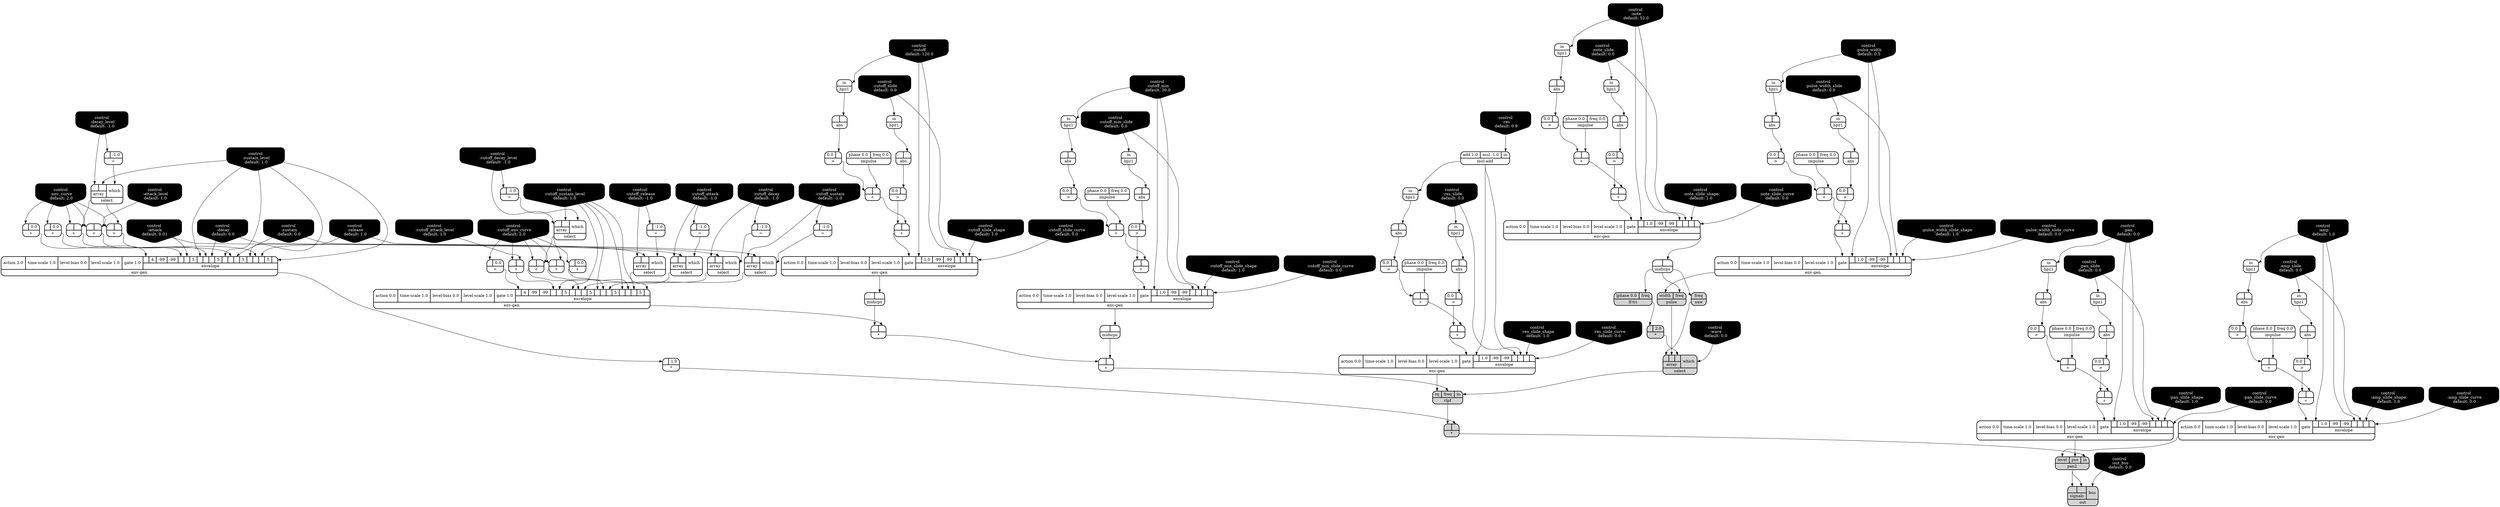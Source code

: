 digraph synthdef {
80 [label = "{{ <b> |<a> } |<__UG_NAME__>* }" style="bold, rounded" shape=record rankdir=LR];
118 [label = "{{ <b> |<a> 2.0} |<__UG_NAME__>* }" style="filled, bold, rounded"  shape=record rankdir=LR];
138 [label = "{{ <b> |<a> 1.0} |<__UG_NAME__>* }" style="bold, rounded" shape=record rankdir=LR];
146 [label = "{{ <b> |<a> } |<__UG_NAME__>* }" style="filled, bold, rounded"  shape=record rankdir=LR];
47 [label = "{{ <b> |<a> 0.0} |<__UG_NAME__>+ }" style="bold, rounded" shape=record rankdir=LR];
54 [label = "{{ <b> |<a> } |<__UG_NAME__>+ }" style="bold, rounded" shape=record rankdir=LR];
58 [label = "{{ <b> |<a> } |<__UG_NAME__>+ }" style="bold, rounded" shape=record rankdir=LR];
67 [label = "{{ <b> |<a> 0.0} |<__UG_NAME__>+ }" style="bold, rounded" shape=record rankdir=LR];
68 [label = "{{ <b> |<a> } |<__UG_NAME__>+ }" style="bold, rounded" shape=record rankdir=LR];
72 [label = "{{ <b> |<a> } |<__UG_NAME__>+ }" style="bold, rounded" shape=record rankdir=LR];
75 [label = "{{ <b> |<a> } |<__UG_NAME__>+ }" style="bold, rounded" shape=record rankdir=LR];
78 [label = "{{ <b> |<a> 0.0} |<__UG_NAME__>+ }" style="bold, rounded" shape=record rankdir=LR];
81 [label = "{{ <b> |<a> 0.0} |<__UG_NAME__>+ }" style="bold, rounded" shape=record rankdir=LR];
89 [label = "{{ <b> |<a> } |<__UG_NAME__>+ }" style="bold, rounded" shape=record rankdir=LR];
90 [label = "{{ <b> |<a> } |<__UG_NAME__>+ }" style="bold, rounded" shape=record rankdir=LR];
99 [label = "{{ <b> |<a> } |<__UG_NAME__>+ }" style="bold, rounded" shape=record rankdir=LR];
103 [label = "{{ <b> |<a> } |<__UG_NAME__>+ }" style="bold, rounded" shape=record rankdir=LR];
109 [label = "{{ <b> |<a> } |<__UG_NAME__>+ }" style="bold, rounded" shape=record rankdir=LR];
112 [label = "{{ <b> |<a> } |<__UG_NAME__>+ }" style="bold, rounded" shape=record rankdir=LR];
126 [label = "{{ <b> |<a> } |<__UG_NAME__>+ }" style="bold, rounded" shape=record rankdir=LR];
130 [label = "{{ <b> |<a> } |<__UG_NAME__>+ }" style="bold, rounded" shape=record rankdir=LR];
131 [label = "{{ <b> |<a> } |<__UG_NAME__>+ }" style="bold, rounded" shape=record rankdir=LR];
134 [label = "{{ <b> |<a> } |<__UG_NAME__>+ }" style="bold, rounded" shape=record rankdir=LR];
135 [label = "{{ <b> |<a> } |<__UG_NAME__>+ }" style="bold, rounded" shape=record rankdir=LR];
136 [label = "{{ <b> |<a> } |<__UG_NAME__>+ }" style="bold, rounded" shape=record rankdir=LR];
140 [label = "{{ <b> |<a> } |<__UG_NAME__>+ }" style="bold, rounded" shape=record rankdir=LR];
143 [label = "{{ <b> |<a> } |<__UG_NAME__>+ }" style="bold, rounded" shape=record rankdir=LR];
148 [label = "{{ <b> |<a> } |<__UG_NAME__>+ }" style="bold, rounded" shape=record rankdir=LR];
152 [label = "{{ <b> |<a> } |<__UG_NAME__>+ }" style="bold, rounded" shape=record rankdir=LR];
64 [label = "{{ <b> |<a> -1.0} |<__UG_NAME__>= }" style="bold, rounded" shape=record rankdir=LR];
66 [label = "{{ <b> |<a> -1.0} |<__UG_NAME__>= }" style="bold, rounded" shape=record rankdir=LR];
70 [label = "{{ <b> |<a> -1.0} |<__UG_NAME__>= }" style="bold, rounded" shape=record rankdir=LR];
73 [label = "{{ <b> |<a> -1.0} |<__UG_NAME__>= }" style="bold, rounded" shape=record rankdir=LR];
76 [label = "{{ <b> |<a> -1.0} |<__UG_NAME__>= }" style="bold, rounded" shape=record rankdir=LR];
132 [label = "{{ <b> |<a> -1.0} |<__UG_NAME__>= }" style="bold, rounded" shape=record rankdir=LR];
53 [label = "{{ <b> 0.0|<a> } |<__UG_NAME__>\> }" style="bold, rounded" shape=record rankdir=LR];
57 [label = "{{ <b> 0.0|<a> } |<__UG_NAME__>\> }" style="bold, rounded" shape=record rankdir=LR];
63 [label = "{{ <b> 0.0|<a> } |<__UG_NAME__>\> }" style="bold, rounded" shape=record rankdir=LR];
84 [label = "{{ <b> 0.0|<a> } |<__UG_NAME__>\> }" style="bold, rounded" shape=record rankdir=LR];
88 [label = "{{ <b> 0.0|<a> } |<__UG_NAME__>\> }" style="bold, rounded" shape=record rankdir=LR];
98 [label = "{{ <b> 0.0|<a> } |<__UG_NAME__>\> }" style="bold, rounded" shape=record rankdir=LR];
102 [label = "{{ <b> 0.0|<a> } |<__UG_NAME__>\> }" style="bold, rounded" shape=record rankdir=LR];
108 [label = "{{ <b> 0.0|<a> } |<__UG_NAME__>\> }" style="bold, rounded" shape=record rankdir=LR];
111 [label = "{{ <b> 0.0|<a> } |<__UG_NAME__>\> }" style="bold, rounded" shape=record rankdir=LR];
125 [label = "{{ <b> 0.0|<a> } |<__UG_NAME__>\> }" style="bold, rounded" shape=record rankdir=LR];
129 [label = "{{ <b> 0.0|<a> } |<__UG_NAME__>\> }" style="bold, rounded" shape=record rankdir=LR];
139 [label = "{{ <b> 0.0|<a> } |<__UG_NAME__>\> }" style="bold, rounded" shape=record rankdir=LR];
147 [label = "{{ <b> 0.0|<a> } |<__UG_NAME__>\> }" style="bold, rounded" shape=record rankdir=LR];
151 [label = "{{ <b> 0.0|<a> } |<__UG_NAME__>\> }" style="bold, rounded" shape=record rankdir=LR];
52 [label = "{{ <b> |<a> } |<__UG_NAME__>abs }" style="bold, rounded" shape=record rankdir=LR];
56 [label = "{{ <b> |<a> } |<__UG_NAME__>abs }" style="bold, rounded" shape=record rankdir=LR];
62 [label = "{{ <b> |<a> } |<__UG_NAME__>abs }" style="bold, rounded" shape=record rankdir=LR];
83 [label = "{{ <b> |<a> } |<__UG_NAME__>abs }" style="bold, rounded" shape=record rankdir=LR];
87 [label = "{{ <b> |<a> } |<__UG_NAME__>abs }" style="bold, rounded" shape=record rankdir=LR];
94 [label = "{{ <b> |<a> } |<__UG_NAME__>abs }" style="bold, rounded" shape=record rankdir=LR];
97 [label = "{{ <b> |<a> } |<__UG_NAME__>abs }" style="bold, rounded" shape=record rankdir=LR];
101 [label = "{{ <b> |<a> } |<__UG_NAME__>abs }" style="bold, rounded" shape=record rankdir=LR];
107 [label = "{{ <b> |<a> } |<__UG_NAME__>abs }" style="bold, rounded" shape=record rankdir=LR];
110 [label = "{{ <b> |<a> } |<__UG_NAME__>abs }" style="bold, rounded" shape=record rankdir=LR];
120 [label = "{{ <b> |<a> } |<__UG_NAME__>abs }" style="bold, rounded" shape=record rankdir=LR];
124 [label = "{{ <b> |<a> } |<__UG_NAME__>abs }" style="bold, rounded" shape=record rankdir=LR];
128 [label = "{{ <b> |<a> } |<__UG_NAME__>abs }" style="bold, rounded" shape=record rankdir=LR];
150 [label = "{{ <b> |<a> } |<__UG_NAME__>abs }" style="bold, rounded" shape=record rankdir=LR];
0 [label = "control
 :note
 default: 52.0" shape=invhouse style="rounded, filled, bold" fillcolor=black fontcolor=white ]; 
1 [label = "control
 :note_slide
 default: 0.0" shape=invhouse style="rounded, filled, bold" fillcolor=black fontcolor=white ]; 
2 [label = "control
 :note_slide_shape
 default: 1.0" shape=invhouse style="rounded, filled, bold" fillcolor=black fontcolor=white ]; 
3 [label = "control
 :note_slide_curve
 default: 0.0" shape=invhouse style="rounded, filled, bold" fillcolor=black fontcolor=white ]; 
4 [label = "control
 :amp
 default: 1.0" shape=invhouse style="rounded, filled, bold" fillcolor=black fontcolor=white ]; 
5 [label = "control
 :amp_slide
 default: 0.0" shape=invhouse style="rounded, filled, bold" fillcolor=black fontcolor=white ]; 
6 [label = "control
 :amp_slide_shape
 default: 1.0" shape=invhouse style="rounded, filled, bold" fillcolor=black fontcolor=white ]; 
7 [label = "control
 :amp_slide_curve
 default: 0.0" shape=invhouse style="rounded, filled, bold" fillcolor=black fontcolor=white ]; 
8 [label = "control
 :pan
 default: 0.0" shape=invhouse style="rounded, filled, bold" fillcolor=black fontcolor=white ]; 
9 [label = "control
 :pan_slide
 default: 0.0" shape=invhouse style="rounded, filled, bold" fillcolor=black fontcolor=white ]; 
10 [label = "control
 :pan_slide_shape
 default: 1.0" shape=invhouse style="rounded, filled, bold" fillcolor=black fontcolor=white ]; 
11 [label = "control
 :pan_slide_curve
 default: 0.0" shape=invhouse style="rounded, filled, bold" fillcolor=black fontcolor=white ]; 
12 [label = "control
 :attack
 default: 0.01" shape=invhouse style="rounded, filled, bold" fillcolor=black fontcolor=white ]; 
13 [label = "control
 :sustain
 default: 0.0" shape=invhouse style="rounded, filled, bold" fillcolor=black fontcolor=white ]; 
14 [label = "control
 :decay
 default: 0.0" shape=invhouse style="rounded, filled, bold" fillcolor=black fontcolor=white ]; 
15 [label = "control
 :release
 default: 1.0" shape=invhouse style="rounded, filled, bold" fillcolor=black fontcolor=white ]; 
16 [label = "control
 :attack_level
 default: 1.0" shape=invhouse style="rounded, filled, bold" fillcolor=black fontcolor=white ]; 
17 [label = "control
 :decay_level
 default: -1.0" shape=invhouse style="rounded, filled, bold" fillcolor=black fontcolor=white ]; 
18 [label = "control
 :sustain_level
 default: 1.0" shape=invhouse style="rounded, filled, bold" fillcolor=black fontcolor=white ]; 
19 [label = "control
 :env_curve
 default: 2.0" shape=invhouse style="rounded, filled, bold" fillcolor=black fontcolor=white ]; 
20 [label = "control
 :cutoff
 default: 120.0" shape=invhouse style="rounded, filled, bold" fillcolor=black fontcolor=white ]; 
21 [label = "control
 :cutoff_slide
 default: 0.0" shape=invhouse style="rounded, filled, bold" fillcolor=black fontcolor=white ]; 
22 [label = "control
 :cutoff_slide_shape
 default: 1.0" shape=invhouse style="rounded, filled, bold" fillcolor=black fontcolor=white ]; 
23 [label = "control
 :cutoff_slide_curve
 default: 0.0" shape=invhouse style="rounded, filled, bold" fillcolor=black fontcolor=white ]; 
24 [label = "control
 :cutoff_attack
 default: -1.0" shape=invhouse style="rounded, filled, bold" fillcolor=black fontcolor=white ]; 
25 [label = "control
 :cutoff_sustain
 default: -1.0" shape=invhouse style="rounded, filled, bold" fillcolor=black fontcolor=white ]; 
26 [label = "control
 :cutoff_decay
 default: -1.0" shape=invhouse style="rounded, filled, bold" fillcolor=black fontcolor=white ]; 
27 [label = "control
 :cutoff_release
 default: -1.0" shape=invhouse style="rounded, filled, bold" fillcolor=black fontcolor=white ]; 
28 [label = "control
 :cutoff_min
 default: 30.0" shape=invhouse style="rounded, filled, bold" fillcolor=black fontcolor=white ]; 
29 [label = "control
 :cutoff_min_slide
 default: 0.0" shape=invhouse style="rounded, filled, bold" fillcolor=black fontcolor=white ]; 
30 [label = "control
 :cutoff_min_slide_shape
 default: 1.0" shape=invhouse style="rounded, filled, bold" fillcolor=black fontcolor=white ]; 
31 [label = "control
 :cutoff_min_slide_curve
 default: 0.0" shape=invhouse style="rounded, filled, bold" fillcolor=black fontcolor=white ]; 
32 [label = "control
 :cutoff_attack_level
 default: 1.0" shape=invhouse style="rounded, filled, bold" fillcolor=black fontcolor=white ]; 
33 [label = "control
 :cutoff_decay_level
 default: -1.0" shape=invhouse style="rounded, filled, bold" fillcolor=black fontcolor=white ]; 
34 [label = "control
 :cutoff_sustain_level
 default: 1.0" shape=invhouse style="rounded, filled, bold" fillcolor=black fontcolor=white ]; 
35 [label = "control
 :cutoff_env_curve
 default: 2.0" shape=invhouse style="rounded, filled, bold" fillcolor=black fontcolor=white ]; 
36 [label = "control
 :res
 default: 0.9" shape=invhouse style="rounded, filled, bold" fillcolor=black fontcolor=white ]; 
37 [label = "control
 :res_slide
 default: 0.0" shape=invhouse style="rounded, filled, bold" fillcolor=black fontcolor=white ]; 
38 [label = "control
 :res_slide_shape
 default: 1.0" shape=invhouse style="rounded, filled, bold" fillcolor=black fontcolor=white ]; 
39 [label = "control
 :res_slide_curve
 default: 0.0" shape=invhouse style="rounded, filled, bold" fillcolor=black fontcolor=white ]; 
40 [label = "control
 :wave
 default: 0.0" shape=invhouse style="rounded, filled, bold" fillcolor=black fontcolor=white ]; 
41 [label = "control
 :pulse_width
 default: 0.5" shape=invhouse style="rounded, filled, bold" fillcolor=black fontcolor=white ]; 
42 [label = "control
 :pulse_width_slide
 default: 0.0" shape=invhouse style="rounded, filled, bold" fillcolor=black fontcolor=white ]; 
43 [label = "control
 :pulse_width_slide_shape
 default: 1.0" shape=invhouse style="rounded, filled, bold" fillcolor=black fontcolor=white ]; 
44 [label = "control
 :pulse_width_slide_curve
 default: 0.0" shape=invhouse style="rounded, filled, bold" fillcolor=black fontcolor=white ]; 
45 [label = "control
 :out_bus
 default: 0.0" shape=invhouse style="rounded, filled, bold" fillcolor=black fontcolor=white ]; 
59 [label = "{{ <action> action 0.0|<time____scale> time-scale 1.0|<level____bias> level-bias 0.0|<level____scale> level-scale 1.0|<gate> gate|{{<envelope___control___0>|1.0|-99|-99|<envelope___control___4>|<envelope___control___5>|<envelope___control___6>|<envelope___control___7>}|envelope}} |<__UG_NAME__>env-gen }" style="bold, rounded" shape=record rankdir=LR];
79 [label = "{{ <action> action 0.0|<time____scale> time-scale 1.0|<level____bias> level-bias 0.0|<level____scale> level-scale 1.0|<gate> gate 1.0|{{<envelope___binary____op____u____gen___0>|4|-99|-99|<envelope___binary____op____u____gen___4>|<envelope___select___5>|5|<envelope___control___7>|<envelope___binary____op____u____gen___8>|<envelope___select___9>|5|<envelope___control___11>|<envelope___binary____op____u____gen___12>|<envelope___select___13>|5|<envelope___control___15>|<envelope___binary____op____u____gen___16>|<envelope___select___17>|5|<envelope___control___19>}|envelope}} |<__UG_NAME__>env-gen }" style="bold, rounded" shape=record rankdir=LR];
91 [label = "{{ <action> action 0.0|<time____scale> time-scale 1.0|<level____bias> level-bias 0.0|<level____scale> level-scale 1.0|<gate> gate|{{<envelope___control___0>|1.0|-99|-99|<envelope___control___4>|<envelope___control___5>|<envelope___control___6>|<envelope___control___7>}|envelope}} |<__UG_NAME__>env-gen }" style="bold, rounded" shape=record rankdir=LR];
104 [label = "{{ <action> action 0.0|<time____scale> time-scale 1.0|<level____bias> level-bias 0.0|<level____scale> level-scale 1.0|<gate> gate|{{<envelope___control___0>|1.0|-99|-99|<envelope___control___4>|<envelope___control___5>|<envelope___control___6>|<envelope___control___7>}|envelope}} |<__UG_NAME__>env-gen }" style="bold, rounded" shape=record rankdir=LR];
113 [label = "{{ <action> action 0.0|<time____scale> time-scale 1.0|<level____bias> level-bias 0.0|<level____scale> level-scale 1.0|<gate> gate|{{<envelope___control___0>|1.0|-99|-99|<envelope___control___4>|<envelope___control___5>|<envelope___control___6>|<envelope___control___7>}|envelope}} |<__UG_NAME__>env-gen }" style="bold, rounded" shape=record rankdir=LR];
137 [label = "{{ <action> action 2.0|<time____scale> time-scale 1.0|<level____bias> level-bias 0.0|<level____scale> level-scale 1.0|<gate> gate 1.0|{{<envelope___binary____op____u____gen___0>|4|-99|-99|<envelope___binary____op____u____gen___4>|<envelope___control___5>|5|<envelope___control___7>|<envelope___binary____op____u____gen___8>|<envelope___control___9>|5|<envelope___control___11>|<envelope___binary____op____u____gen___12>|<envelope___control___13>|5|<envelope___control___15>|<envelope___binary____op____u____gen___16>|<envelope___control___17>|5|<envelope___control___19>}|envelope}} |<__UG_NAME__>env-gen }" style="bold, rounded" shape=record rankdir=LR];
141 [label = "{{ <action> action 0.0|<time____scale> time-scale 1.0|<level____bias> level-bias 0.0|<level____scale> level-scale 1.0|<gate> gate|{{<envelope___control___0>|1.0|-99|-99|<envelope___control___4>|<envelope___control___5>|<envelope___control___6>|<envelope___control___7>}|envelope}} |<__UG_NAME__>env-gen }" style="bold, rounded" shape=record rankdir=LR];
144 [label = "{{ <action> action 0.0|<time____scale> time-scale 1.0|<level____bias> level-bias 0.0|<level____scale> level-scale 1.0|<gate> gate|{{<envelope___mul____add___0>|1.0|-99|-99|<envelope___mul____add___4>|<envelope___control___5>|<envelope___control___6>|<envelope___control___7>}|envelope}} |<__UG_NAME__>env-gen }" style="bold, rounded" shape=record rankdir=LR];
153 [label = "{{ <action> action 0.0|<time____scale> time-scale 1.0|<level____bias> level-bias 0.0|<level____scale> level-scale 1.0|<gate> gate|{{<envelope___control___0>|1.0|-99|-99|<envelope___control___4>|<envelope___control___5>|<envelope___control___6>|<envelope___control___7>}|envelope}} |<__UG_NAME__>env-gen }" style="bold, rounded" shape=record rankdir=LR];
46 [label = "{{ <in> in} |<__UG_NAME__>hpz1 }" style="bold, rounded" shape=record rankdir=LR];
48 [label = "{{ <in> in} |<__UG_NAME__>hpz1 }" style="bold, rounded" shape=record rankdir=LR];
49 [label = "{{ <in> in} |<__UG_NAME__>hpz1 }" style="bold, rounded" shape=record rankdir=LR];
51 [label = "{{ <in> in} |<__UG_NAME__>hpz1 }" style="bold, rounded" shape=record rankdir=LR];
55 [label = "{{ <in> in} |<__UG_NAME__>hpz1 }" style="bold, rounded" shape=record rankdir=LR];
61 [label = "{{ <in> in} |<__UG_NAME__>hpz1 }" style="bold, rounded" shape=record rankdir=LR];
82 [label = "{{ <in> in} |<__UG_NAME__>hpz1 }" style="bold, rounded" shape=record rankdir=LR];
86 [label = "{{ <in> in} |<__UG_NAME__>hpz1 }" style="bold, rounded" shape=record rankdir=LR];
93 [label = "{{ <in> in} |<__UG_NAME__>hpz1 }" style="bold, rounded" shape=record rankdir=LR];
100 [label = "{{ <in> in} |<__UG_NAME__>hpz1 }" style="bold, rounded" shape=record rankdir=LR];
106 [label = "{{ <in> in} |<__UG_NAME__>hpz1 }" style="bold, rounded" shape=record rankdir=LR];
123 [label = "{{ <in> in} |<__UG_NAME__>hpz1 }" style="bold, rounded" shape=record rankdir=LR];
127 [label = "{{ <in> in} |<__UG_NAME__>hpz1 }" style="bold, rounded" shape=record rankdir=LR];
149 [label = "{{ <in> in} |<__UG_NAME__>hpz1 }" style="bold, rounded" shape=record rankdir=LR];
50 [label = "{{ <phase> phase 0.0|<freq> freq 0.0} |<__UG_NAME__>impulse }" style="bold, rounded" shape=record rankdir=LR];
85 [label = "{{ <phase> phase 0.0|<freq> freq 0.0} |<__UG_NAME__>impulse }" style="bold, rounded" shape=record rankdir=LR];
92 [label = "{{ <phase> phase 0.0|<freq> freq 0.0} |<__UG_NAME__>impulse }" style="bold, rounded" shape=record rankdir=LR];
95 [label = "{{ <phase> phase 0.0|<freq> freq 0.0} |<__UG_NAME__>impulse }" style="bold, rounded" shape=record rankdir=LR];
96 [label = "{{ <phase> phase 0.0|<freq> freq 0.0} |<__UG_NAME__>impulse }" style="bold, rounded" shape=record rankdir=LR];
105 [label = "{{ <phase> phase 0.0|<freq> freq 0.0} |<__UG_NAME__>impulse }" style="bold, rounded" shape=record rankdir=LR];
121 [label = "{{ <phase> phase 0.0|<freq> freq 0.0} |<__UG_NAME__>impulse }" style="bold, rounded" shape=record rankdir=LR];
117 [label = "{{ <iphase> iphase 0.0|<freq> freq} |<__UG_NAME__>lf-tri }" style="filled, bold, rounded"  shape=record rankdir=LR];
60 [label = "{{ <b> |<a> } |<__UG_NAME__>midicps }" style="bold, rounded" shape=record rankdir=LR];
114 [label = "{{ <b> |<a> } |<__UG_NAME__>midicps }" style="bold, rounded" shape=record rankdir=LR];
142 [label = "{{ <b> |<a> } |<__UG_NAME__>midicps }" style="bold, rounded" shape=record rankdir=LR];
122 [label = "{{ <add> add 1.0|<mul> mul -1.0|<in> in} |<__UG_NAME__>mul-add }" style="bold, rounded" shape=record rankdir=LR];
155 [label = "{{ {{<signals___pan2___0>|<signals___pan2___1>}|signals}|<bus> bus} |<__UG_NAME__>out }" style="filled, bold, rounded"  shape=record rankdir=LR];
154 [label = "{{ <level> level|<pos> pos|<in> in} |<__UG_NAME__>pan2 }" style="filled, bold, rounded"  shape=record rankdir=LR];
116 [label = "{{ <width> width|<freq> freq} |<__UG_NAME__>pulse }" style="filled, bold, rounded"  shape=record rankdir=LR];
145 [label = "{{ <rq> rq|<freq> freq|<in> in} |<__UG_NAME__>rlpf }" style="filled, bold, rounded"  shape=record rankdir=LR];
115 [label = "{{ <freq> freq} |<__UG_NAME__>saw }" style="filled, bold, rounded"  shape=record rankdir=LR];
65 [label = "{{ {{<array___control___0>|<array___control___1>}|array}|<which> which} |<__UG_NAME__>select }" style="bold, rounded" shape=record rankdir=LR];
69 [label = "{{ {{<array___control___0>|<array___control___1>}|array}|<which> which} |<__UG_NAME__>select }" style="bold, rounded" shape=record rankdir=LR];
71 [label = "{{ {{<array___control___0>|<array___control___1>}|array}|<which> which} |<__UG_NAME__>select }" style="bold, rounded" shape=record rankdir=LR];
74 [label = "{{ {{<array___control___0>|<array___control___1>}|array}|<which> which} |<__UG_NAME__>select }" style="bold, rounded" shape=record rankdir=LR];
77 [label = "{{ {{<array___control___0>|<array___control___1>}|array}|<which> which} |<__UG_NAME__>select }" style="bold, rounded" shape=record rankdir=LR];
119 [label = "{{ {{<array___saw___0>|<array___pulse___1>|<array___binary____op____u____gen___2>}|array}|<which> which} |<__UG_NAME__>select }" style="filled, bold, rounded"  shape=record rankdir=LR];
133 [label = "{{ {{<array___control___0>|<array___control___1>}|array}|<which> which} |<__UG_NAME__>select }" style="bold, rounded" shape=record rankdir=LR];

79:__UG_NAME__ -> 80:a ;
60:__UG_NAME__ -> 80:b ;
117:__UG_NAME__ -> 118:b ;
137:__UG_NAME__ -> 138:b ;
138:__UG_NAME__ -> 146:a ;
145:__UG_NAME__ -> 146:b ;
19:__UG_NAME__ -> 47:b ;
50:__UG_NAME__ -> 54:a ;
53:__UG_NAME__ -> 54:b ;
54:__UG_NAME__ -> 58:a ;
57:__UG_NAME__ -> 58:b ;
35:__UG_NAME__ -> 67:b ;
32:__UG_NAME__ -> 68:a ;
35:__UG_NAME__ -> 68:b ;
71:__UG_NAME__ -> 72:a ;
35:__UG_NAME__ -> 72:b ;
71:__UG_NAME__ -> 75:a ;
35:__UG_NAME__ -> 75:b ;
35:__UG_NAME__ -> 78:b ;
19:__UG_NAME__ -> 81:b ;
85:__UG_NAME__ -> 89:a ;
88:__UG_NAME__ -> 89:b ;
89:__UG_NAME__ -> 90:a ;
63:__UG_NAME__ -> 90:b ;
96:__UG_NAME__ -> 99:a ;
98:__UG_NAME__ -> 99:b ;
99:__UG_NAME__ -> 103:a ;
102:__UG_NAME__ -> 103:b ;
105:__UG_NAME__ -> 109:a ;
108:__UG_NAME__ -> 109:b ;
109:__UG_NAME__ -> 112:a ;
111:__UG_NAME__ -> 112:b ;
121:__UG_NAME__ -> 126:a ;
125:__UG_NAME__ -> 126:b ;
126:__UG_NAME__ -> 130:a ;
129:__UG_NAME__ -> 130:b ;
95:__UG_NAME__ -> 131:a ;
84:__UG_NAME__ -> 131:b ;
133:__UG_NAME__ -> 134:a ;
19:__UG_NAME__ -> 134:b ;
16:__UG_NAME__ -> 135:a ;
19:__UG_NAME__ -> 135:b ;
133:__UG_NAME__ -> 136:a ;
19:__UG_NAME__ -> 136:b ;
131:__UG_NAME__ -> 140:a ;
139:__UG_NAME__ -> 140:b ;
142:__UG_NAME__ -> 143:a ;
80:__UG_NAME__ -> 143:b ;
92:__UG_NAME__ -> 148:a ;
147:__UG_NAME__ -> 148:b ;
148:__UG_NAME__ -> 152:a ;
151:__UG_NAME__ -> 152:b ;
27:__UG_NAME__ -> 64:b ;
24:__UG_NAME__ -> 66:b ;
33:__UG_NAME__ -> 70:b ;
26:__UG_NAME__ -> 73:b ;
25:__UG_NAME__ -> 76:b ;
17:__UG_NAME__ -> 132:b ;
52:__UG_NAME__ -> 53:a ;
56:__UG_NAME__ -> 57:a ;
62:__UG_NAME__ -> 63:a ;
83:__UG_NAME__ -> 84:a ;
87:__UG_NAME__ -> 88:a ;
97:__UG_NAME__ -> 98:a ;
101:__UG_NAME__ -> 102:a ;
107:__UG_NAME__ -> 108:a ;
110:__UG_NAME__ -> 111:a ;
124:__UG_NAME__ -> 125:a ;
128:__UG_NAME__ -> 129:a ;
94:__UG_NAME__ -> 139:a ;
120:__UG_NAME__ -> 147:a ;
150:__UG_NAME__ -> 151:a ;
51:__UG_NAME__ -> 52:a ;
55:__UG_NAME__ -> 56:a ;
61:__UG_NAME__ -> 62:a ;
82:__UG_NAME__ -> 83:a ;
86:__UG_NAME__ -> 87:a ;
93:__UG_NAME__ -> 94:a ;
49:__UG_NAME__ -> 97:a ;
100:__UG_NAME__ -> 101:a ;
106:__UG_NAME__ -> 107:a ;
48:__UG_NAME__ -> 110:a ;
46:__UG_NAME__ -> 120:a ;
123:__UG_NAME__ -> 124:a ;
127:__UG_NAME__ -> 128:a ;
149:__UG_NAME__ -> 150:a ;
20:__UG_NAME__ -> 59:envelope___control___0 ;
20:__UG_NAME__ -> 59:envelope___control___4 ;
21:__UG_NAME__ -> 59:envelope___control___5 ;
22:__UG_NAME__ -> 59:envelope___control___6 ;
23:__UG_NAME__ -> 59:envelope___control___7 ;
58:__UG_NAME__ -> 59:gate ;
67:__UG_NAME__ -> 79:envelope___binary____op____u____gen___0 ;
68:__UG_NAME__ -> 79:envelope___binary____op____u____gen___4 ;
69:__UG_NAME__ -> 79:envelope___select___5 ;
34:__UG_NAME__ -> 79:envelope___control___7 ;
72:__UG_NAME__ -> 79:envelope___binary____op____u____gen___8 ;
74:__UG_NAME__ -> 79:envelope___select___9 ;
34:__UG_NAME__ -> 79:envelope___control___11 ;
75:__UG_NAME__ -> 79:envelope___binary____op____u____gen___12 ;
77:__UG_NAME__ -> 79:envelope___select___13 ;
34:__UG_NAME__ -> 79:envelope___control___15 ;
78:__UG_NAME__ -> 79:envelope___binary____op____u____gen___16 ;
65:__UG_NAME__ -> 79:envelope___select___17 ;
34:__UG_NAME__ -> 79:envelope___control___19 ;
41:__UG_NAME__ -> 91:envelope___control___0 ;
41:__UG_NAME__ -> 91:envelope___control___4 ;
42:__UG_NAME__ -> 91:envelope___control___5 ;
43:__UG_NAME__ -> 91:envelope___control___6 ;
44:__UG_NAME__ -> 91:envelope___control___7 ;
90:__UG_NAME__ -> 91:gate ;
8:__UG_NAME__ -> 104:envelope___control___0 ;
8:__UG_NAME__ -> 104:envelope___control___4 ;
9:__UG_NAME__ -> 104:envelope___control___5 ;
10:__UG_NAME__ -> 104:envelope___control___6 ;
11:__UG_NAME__ -> 104:envelope___control___7 ;
103:__UG_NAME__ -> 104:gate ;
0:__UG_NAME__ -> 113:envelope___control___0 ;
0:__UG_NAME__ -> 113:envelope___control___4 ;
1:__UG_NAME__ -> 113:envelope___control___5 ;
2:__UG_NAME__ -> 113:envelope___control___6 ;
3:__UG_NAME__ -> 113:envelope___control___7 ;
112:__UG_NAME__ -> 113:gate ;
81:__UG_NAME__ -> 137:envelope___binary____op____u____gen___0 ;
135:__UG_NAME__ -> 137:envelope___binary____op____u____gen___4 ;
12:__UG_NAME__ -> 137:envelope___control___5 ;
18:__UG_NAME__ -> 137:envelope___control___7 ;
136:__UG_NAME__ -> 137:envelope___binary____op____u____gen___8 ;
14:__UG_NAME__ -> 137:envelope___control___9 ;
18:__UG_NAME__ -> 137:envelope___control___11 ;
134:__UG_NAME__ -> 137:envelope___binary____op____u____gen___12 ;
13:__UG_NAME__ -> 137:envelope___control___13 ;
18:__UG_NAME__ -> 137:envelope___control___15 ;
47:__UG_NAME__ -> 137:envelope___binary____op____u____gen___16 ;
15:__UG_NAME__ -> 137:envelope___control___17 ;
18:__UG_NAME__ -> 137:envelope___control___19 ;
28:__UG_NAME__ -> 141:envelope___control___0 ;
28:__UG_NAME__ -> 141:envelope___control___4 ;
29:__UG_NAME__ -> 141:envelope___control___5 ;
30:__UG_NAME__ -> 141:envelope___control___6 ;
31:__UG_NAME__ -> 141:envelope___control___7 ;
140:__UG_NAME__ -> 141:gate ;
122:__UG_NAME__ -> 144:envelope___mul____add___0 ;
122:__UG_NAME__ -> 144:envelope___mul____add___4 ;
37:__UG_NAME__ -> 144:envelope___control___5 ;
38:__UG_NAME__ -> 144:envelope___control___6 ;
39:__UG_NAME__ -> 144:envelope___control___7 ;
130:__UG_NAME__ -> 144:gate ;
4:__UG_NAME__ -> 153:envelope___control___0 ;
4:__UG_NAME__ -> 153:envelope___control___4 ;
5:__UG_NAME__ -> 153:envelope___control___5 ;
6:__UG_NAME__ -> 153:envelope___control___6 ;
7:__UG_NAME__ -> 153:envelope___control___7 ;
152:__UG_NAME__ -> 153:gate ;
4:__UG_NAME__ -> 46:in ;
1:__UG_NAME__ -> 48:in ;
8:__UG_NAME__ -> 49:in ;
20:__UG_NAME__ -> 51:in ;
21:__UG_NAME__ -> 55:in ;
42:__UG_NAME__ -> 61:in ;
28:__UG_NAME__ -> 82:in ;
41:__UG_NAME__ -> 86:in ;
29:__UG_NAME__ -> 93:in ;
9:__UG_NAME__ -> 100:in ;
0:__UG_NAME__ -> 106:in ;
122:__UG_NAME__ -> 123:in ;
37:__UG_NAME__ -> 127:in ;
5:__UG_NAME__ -> 149:in ;
114:__UG_NAME__ -> 117:freq ;
59:__UG_NAME__ -> 60:a ;
113:__UG_NAME__ -> 114:a ;
141:__UG_NAME__ -> 142:a ;
36:__UG_NAME__ -> 122:in ;
45:__UG_NAME__ -> 155:bus ;
154:__UG_NAME__ -> 155:signals___pan2___0 ;
154:__UG_NAME__ -> 155:signals___pan2___1 ;
146:__UG_NAME__ -> 154:in ;
104:__UG_NAME__ -> 154:pos ;
153:__UG_NAME__ -> 154:level ;
114:__UG_NAME__ -> 116:freq ;
91:__UG_NAME__ -> 116:width ;
119:__UG_NAME__ -> 145:in ;
143:__UG_NAME__ -> 145:freq ;
144:__UG_NAME__ -> 145:rq ;
114:__UG_NAME__ -> 115:freq ;
64:__UG_NAME__ -> 65:which ;
27:__UG_NAME__ -> 65:array___control___0 ;
15:__UG_NAME__ -> 65:array___control___1 ;
66:__UG_NAME__ -> 69:which ;
24:__UG_NAME__ -> 69:array___control___0 ;
12:__UG_NAME__ -> 69:array___control___1 ;
70:__UG_NAME__ -> 71:which ;
33:__UG_NAME__ -> 71:array___control___0 ;
34:__UG_NAME__ -> 71:array___control___1 ;
73:__UG_NAME__ -> 74:which ;
26:__UG_NAME__ -> 74:array___control___0 ;
14:__UG_NAME__ -> 74:array___control___1 ;
76:__UG_NAME__ -> 77:which ;
25:__UG_NAME__ -> 77:array___control___0 ;
13:__UG_NAME__ -> 77:array___control___1 ;
40:__UG_NAME__ -> 119:which ;
115:__UG_NAME__ -> 119:array___saw___0 ;
116:__UG_NAME__ -> 119:array___pulse___1 ;
118:__UG_NAME__ -> 119:array___binary____op____u____gen___2 ;
132:__UG_NAME__ -> 133:which ;
17:__UG_NAME__ -> 133:array___control___0 ;
18:__UG_NAME__ -> 133:array___control___1 ;

}